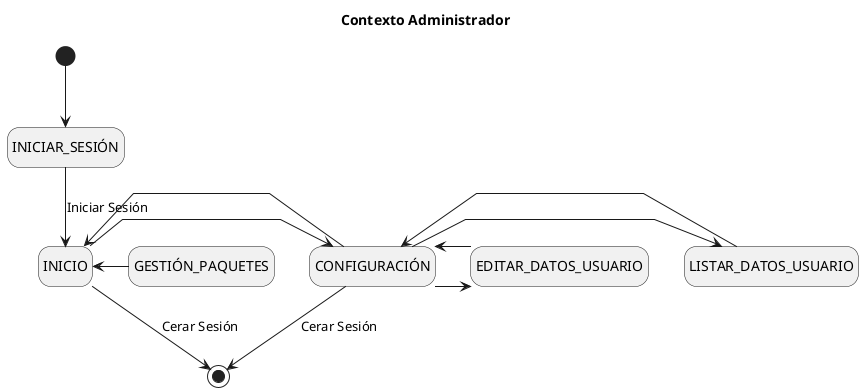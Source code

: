 @startuml Contexto
title Contexto Administrador

skinparam {
    NoteBackgroundColor #whiteSmoke
    NoteBorderColor #green
    linetype polyline
}

hide empty description

[*] --> INICIAR_SESIÓN
INICIAR_SESIÓN --> INICIO : Iniciar Sesión

INICIO <- GESTIÓN_PAQUETES
INICIO -> CONFIGURACIÓN
INICIO <- CONFIGURACIÓN

CONFIGURACIÓN -> LISTAR_DATOS_USUARIO
CONFIGURACIÓN <- LISTAR_DATOS_USUARIO
CONFIGURACIÓN -> EDITAR_DATOS_USUARIO
CONFIGURACIÓN <- EDITAR_DATOS_USUARIO


INICIO --> [*] : Cerar Sesión
CONFIGURACIÓN --> [*] : Cerar Sesión

@enduml